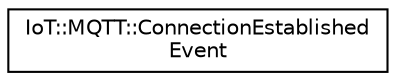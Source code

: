digraph "Graphical Class Hierarchy"
{
 // LATEX_PDF_SIZE
  edge [fontname="Helvetica",fontsize="10",labelfontname="Helvetica",labelfontsize="10"];
  node [fontname="Helvetica",fontsize="10",shape=record];
  rankdir="LR";
  Node0 [label="IoT::MQTT::ConnectionEstablished\lEvent",height=0.2,width=0.4,color="black", fillcolor="white", style="filled",URL="$structIoT_1_1MQTT_1_1ConnectionEstablishedEvent.html",tooltip="Event arguments for MQTTClient::connected."];
}
